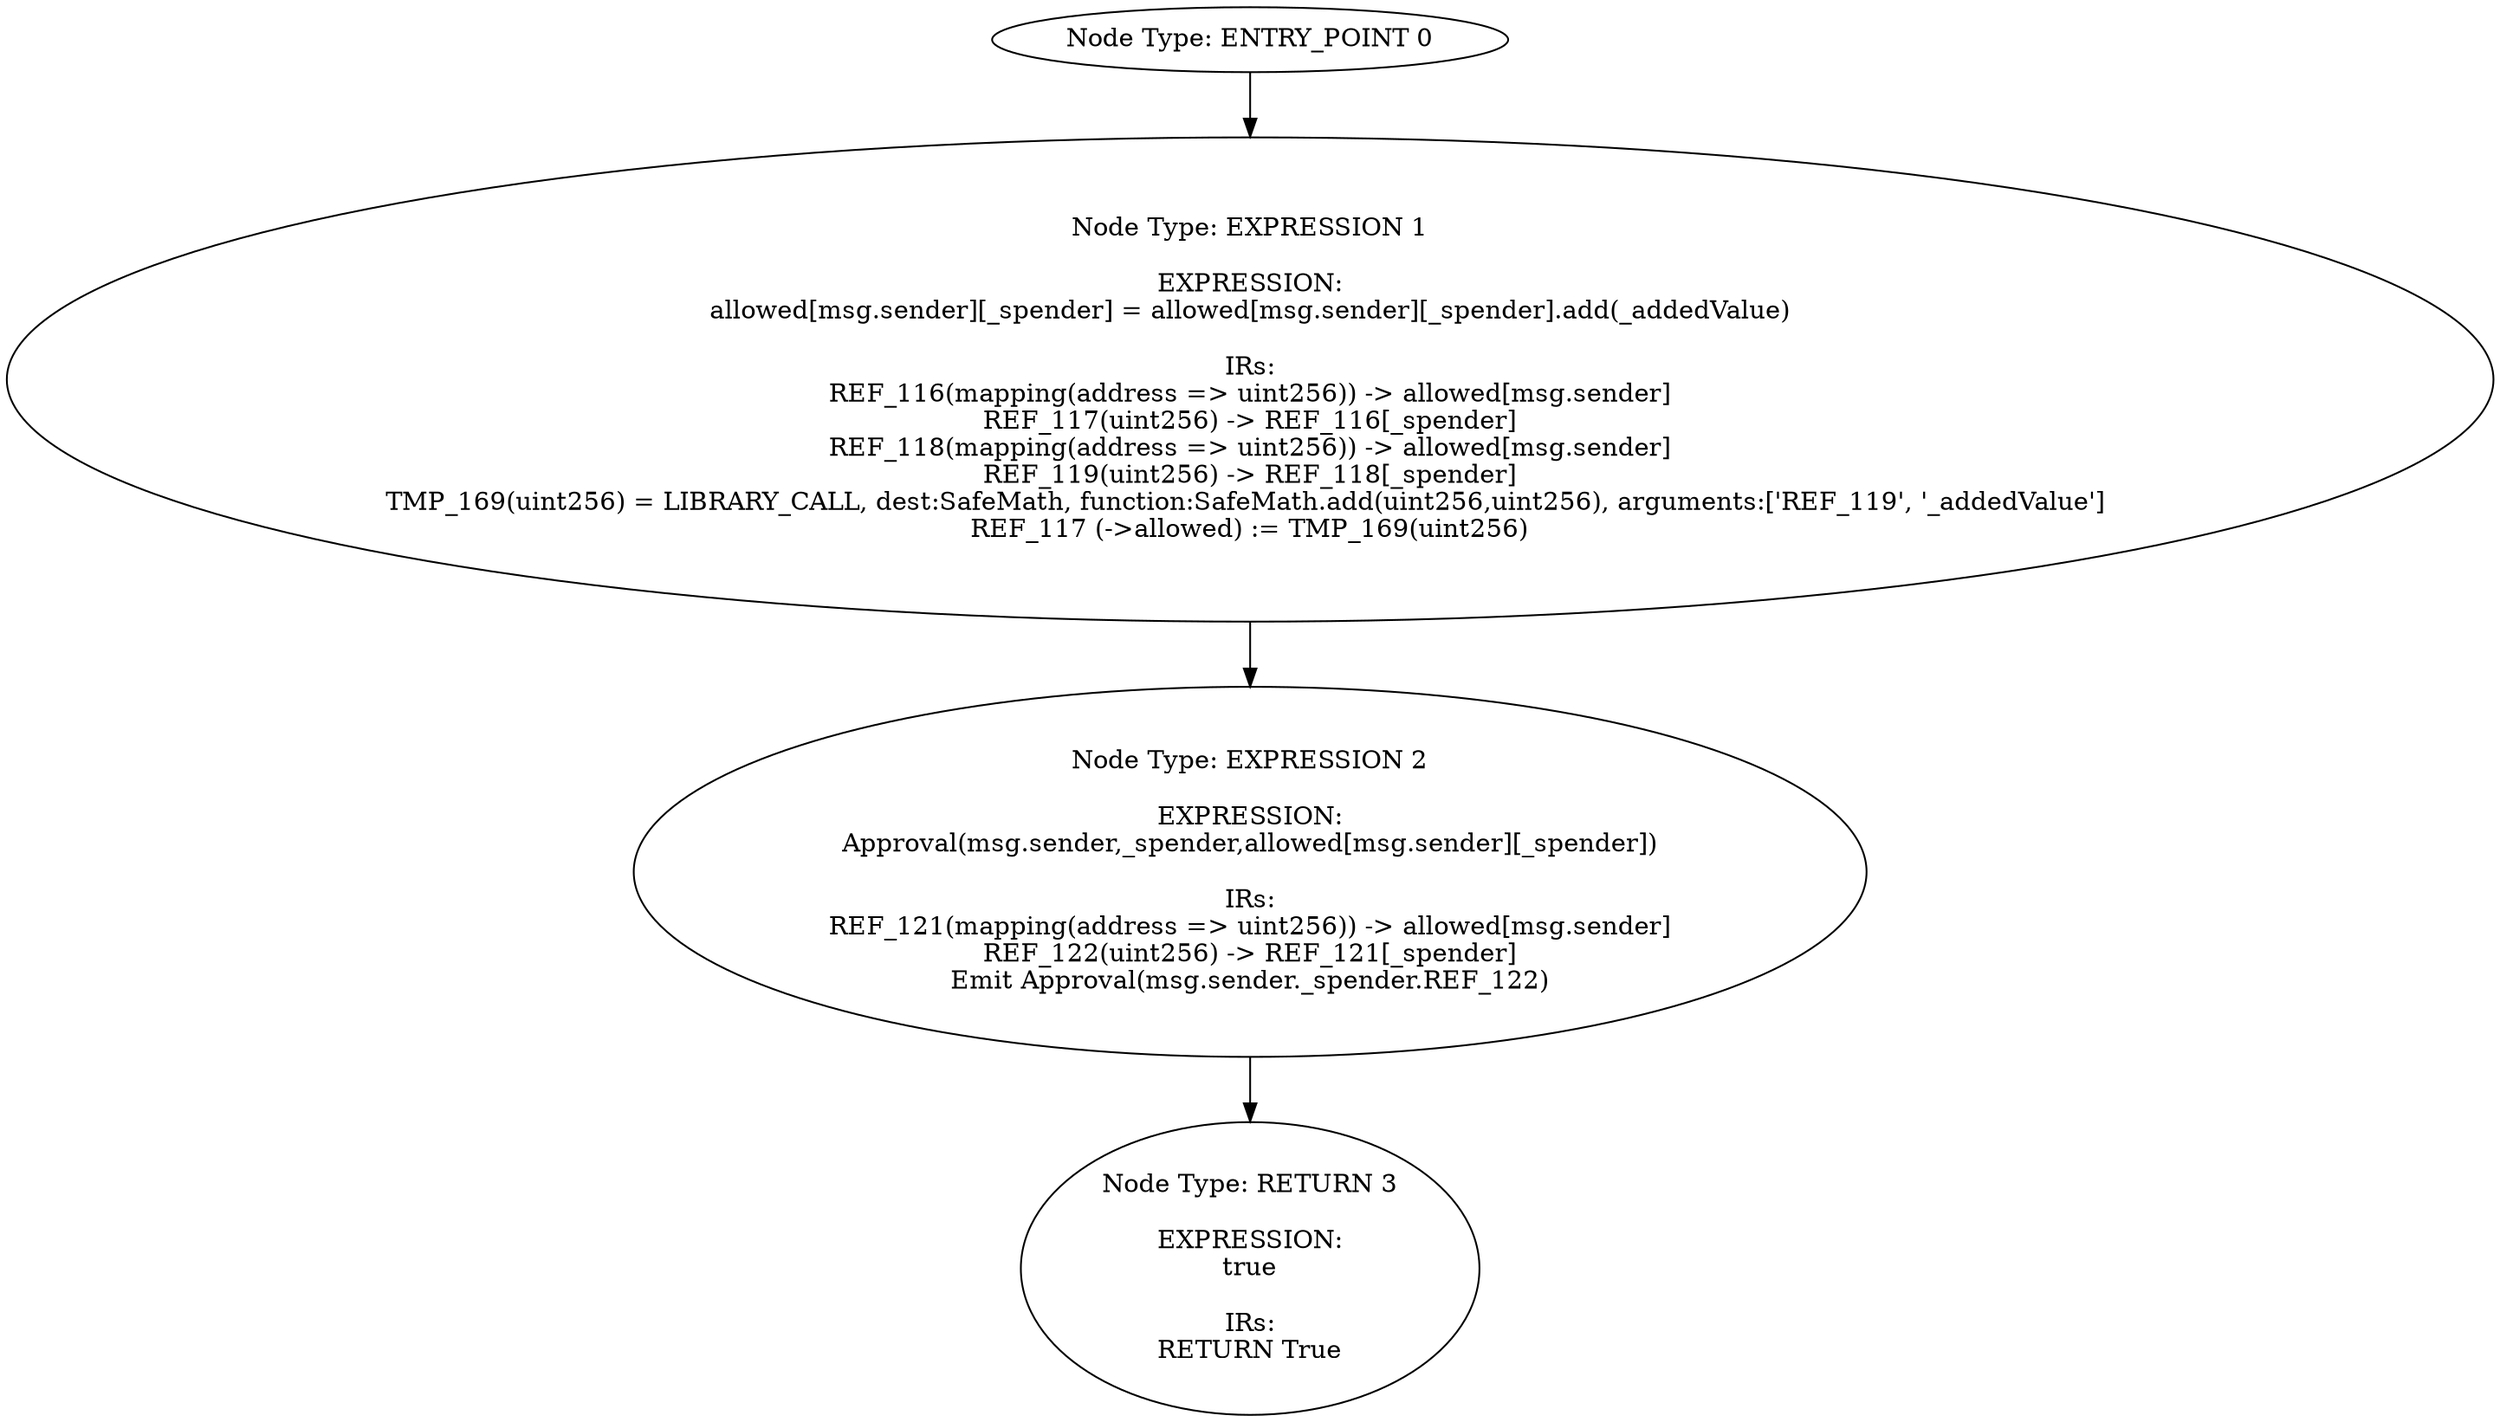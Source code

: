 digraph{
0[label="Node Type: ENTRY_POINT 0
"];
0->1;
1[label="Node Type: EXPRESSION 1

EXPRESSION:
allowed[msg.sender][_spender] = allowed[msg.sender][_spender].add(_addedValue)

IRs:
REF_116(mapping(address => uint256)) -> allowed[msg.sender]
REF_117(uint256) -> REF_116[_spender]
REF_118(mapping(address => uint256)) -> allowed[msg.sender]
REF_119(uint256) -> REF_118[_spender]
TMP_169(uint256) = LIBRARY_CALL, dest:SafeMath, function:SafeMath.add(uint256,uint256), arguments:['REF_119', '_addedValue'] 
REF_117 (->allowed) := TMP_169(uint256)"];
1->2;
2[label="Node Type: EXPRESSION 2

EXPRESSION:
Approval(msg.sender,_spender,allowed[msg.sender][_spender])

IRs:
REF_121(mapping(address => uint256)) -> allowed[msg.sender]
REF_122(uint256) -> REF_121[_spender]
Emit Approval(msg.sender._spender.REF_122)"];
2->3;
3[label="Node Type: RETURN 3

EXPRESSION:
true

IRs:
RETURN True"];
}
